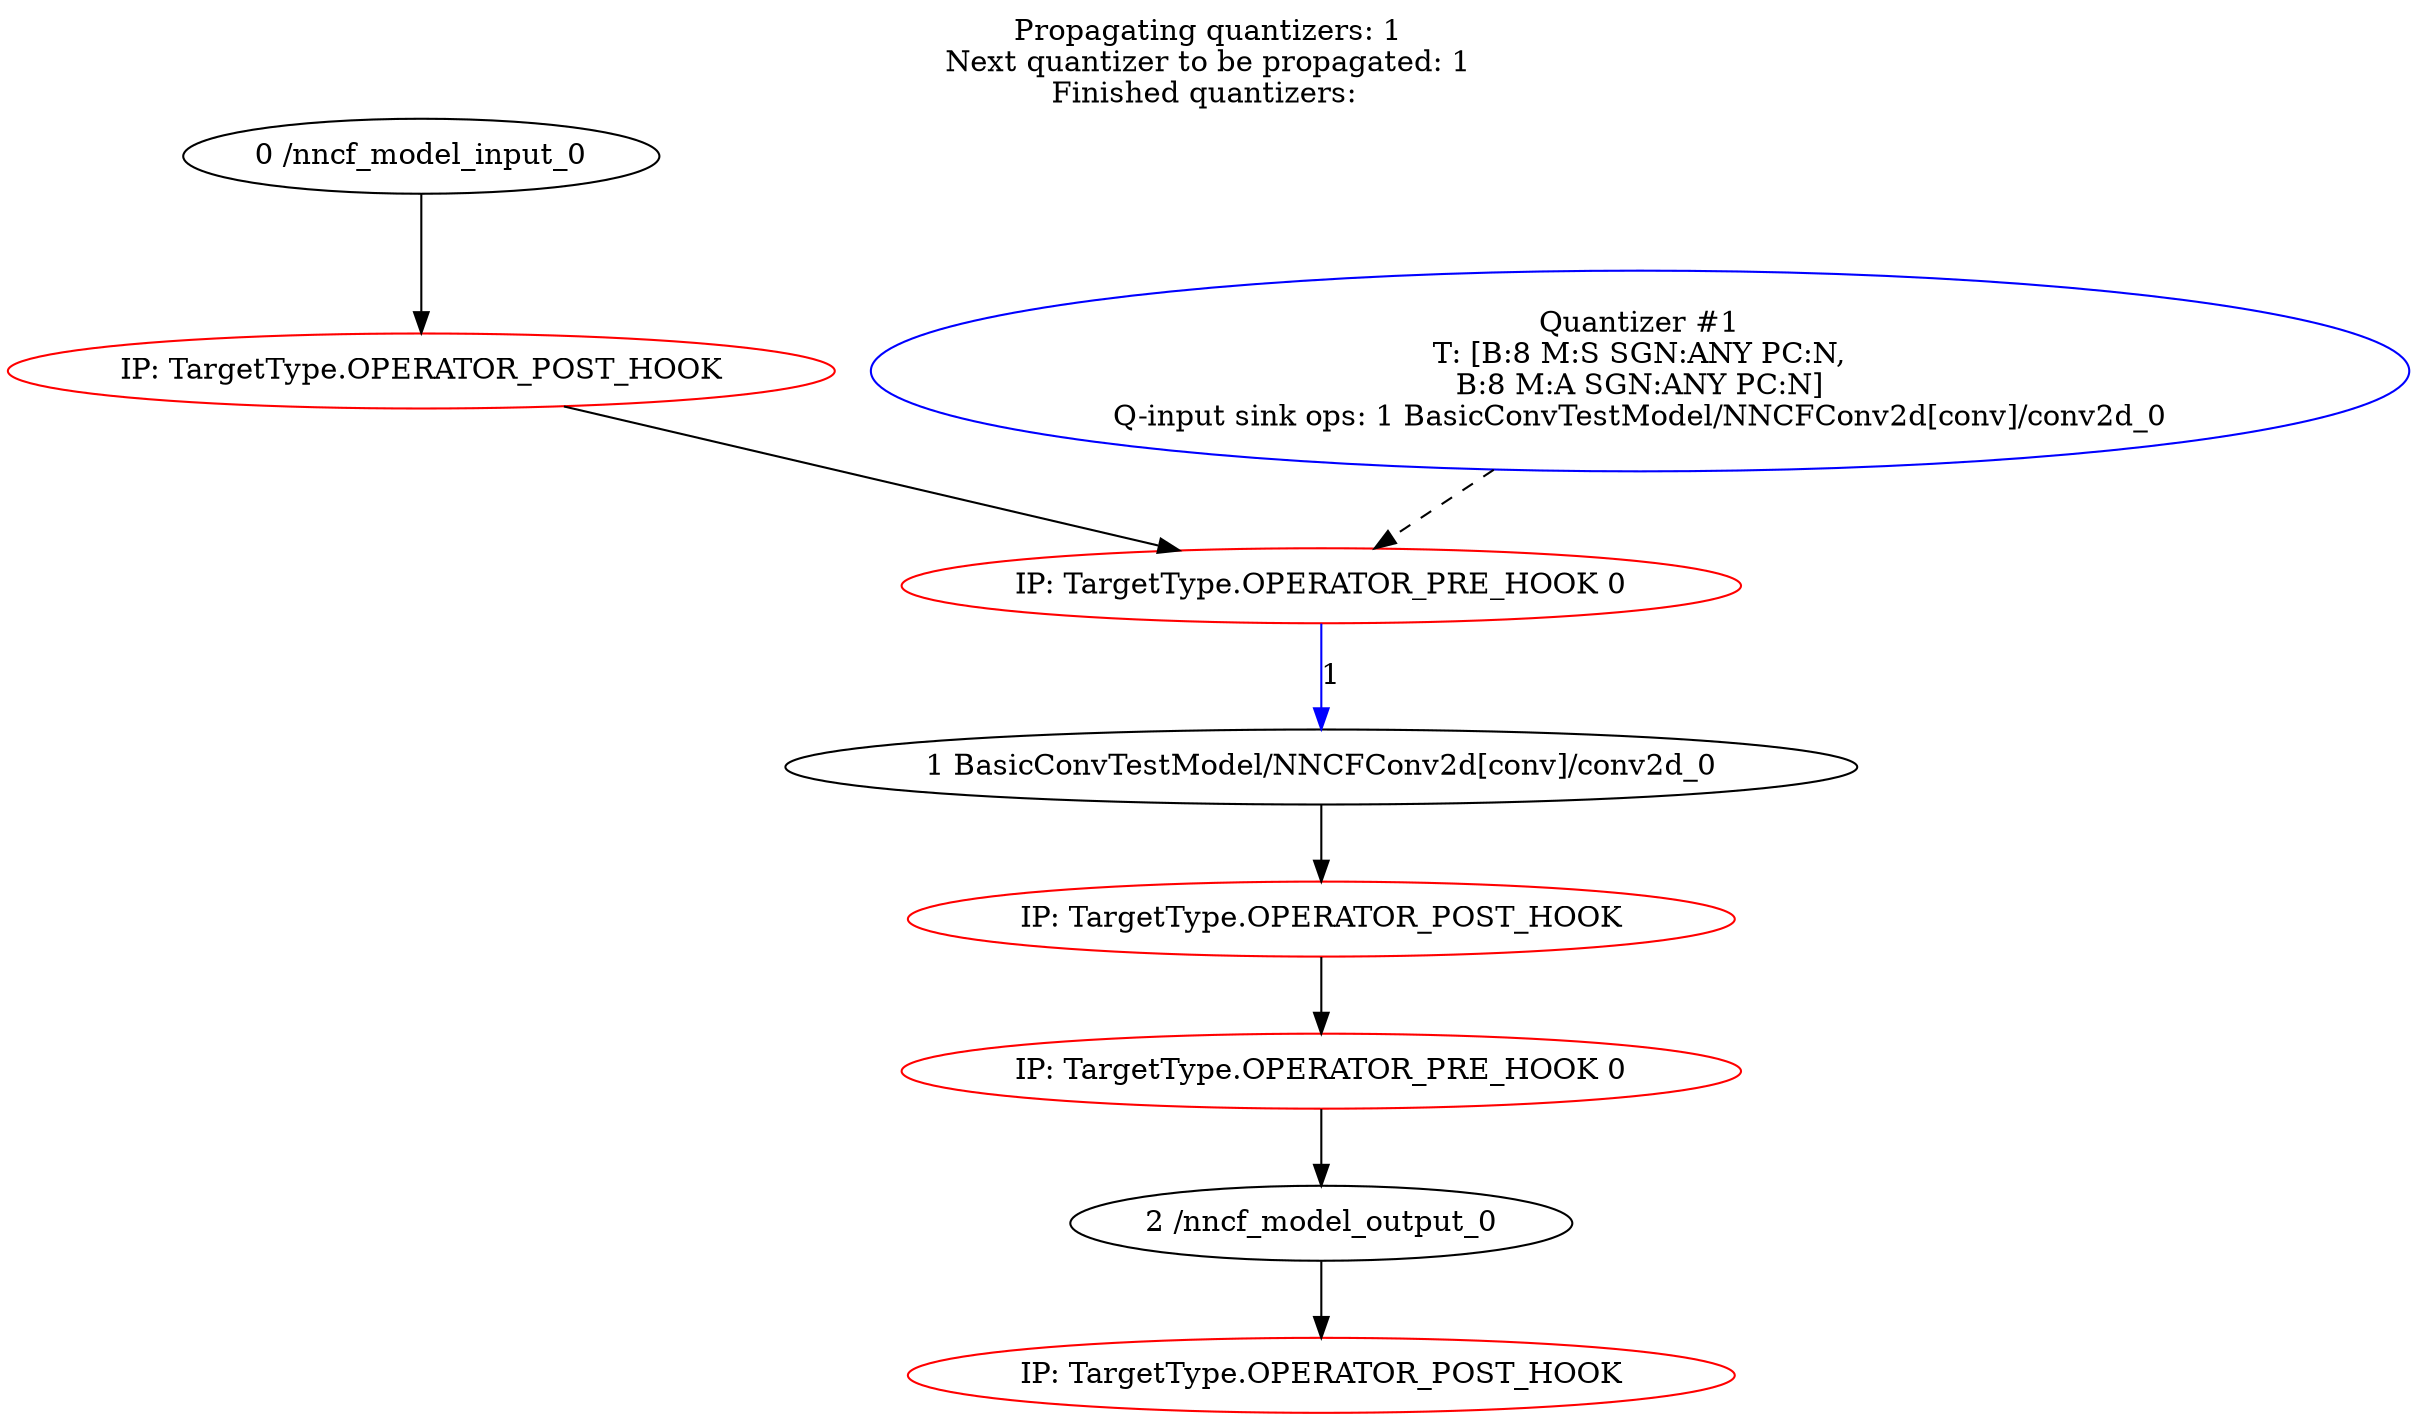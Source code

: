 strict digraph  {
label="Propagating quantizers: 1\nNext quantizer to be propagated: 1\nFinished quantizers: ";
labelloc=t;
"0 /nncf_model_input_0";
"1 BasicConvTestModel/NNCFConv2d[conv]/conv2d_0";
"2 /nncf_model_output_0";
"POST HOOK 0 /nncf_model_input_0" [color=red, label="IP: TargetType.OPERATOR_POST_HOOK"];
"PRE HOOK 0 1 BasicConvTestModel/NNCFConv2d[conv]/conv2d_0" [color=red, label="IP: TargetType.OPERATOR_PRE_HOOK 0"];
"Quantizer #1" [color=blue, label="Quantizer #1\nT: [B:8 M:S SGN:ANY PC:N,\nB:8 M:A SGN:ANY PC:N]\nQ-input sink ops: 1 BasicConvTestModel/NNCFConv2d[conv]/conv2d_0"];
"POST HOOK 1 BasicConvTestModel/NNCFConv2d[conv]/conv2d_0" [color=red, label="IP: TargetType.OPERATOR_POST_HOOK"];
"PRE HOOK 0 2 /nncf_model_output_0" [color=red, label="IP: TargetType.OPERATOR_PRE_HOOK 0"];
"POST HOOK 2 /nncf_model_output_0" [color=red, label="IP: TargetType.OPERATOR_POST_HOOK"];
"0 /nncf_model_input_0" -> "POST HOOK 0 /nncf_model_input_0";
"1 BasicConvTestModel/NNCFConv2d[conv]/conv2d_0" -> "POST HOOK 1 BasicConvTestModel/NNCFConv2d[conv]/conv2d_0";
"2 /nncf_model_output_0" -> "POST HOOK 2 /nncf_model_output_0";
"POST HOOK 0 /nncf_model_input_0" -> "PRE HOOK 0 1 BasicConvTestModel/NNCFConv2d[conv]/conv2d_0";
"PRE HOOK 0 1 BasicConvTestModel/NNCFConv2d[conv]/conv2d_0" -> "1 BasicConvTestModel/NNCFConv2d[conv]/conv2d_0"  [color=blue, label=1];
"Quantizer #1" -> "PRE HOOK 0 1 BasicConvTestModel/NNCFConv2d[conv]/conv2d_0"  [style=dashed];
"POST HOOK 1 BasicConvTestModel/NNCFConv2d[conv]/conv2d_0" -> "PRE HOOK 0 2 /nncf_model_output_0";
"PRE HOOK 0 2 /nncf_model_output_0" -> "2 /nncf_model_output_0";
}
